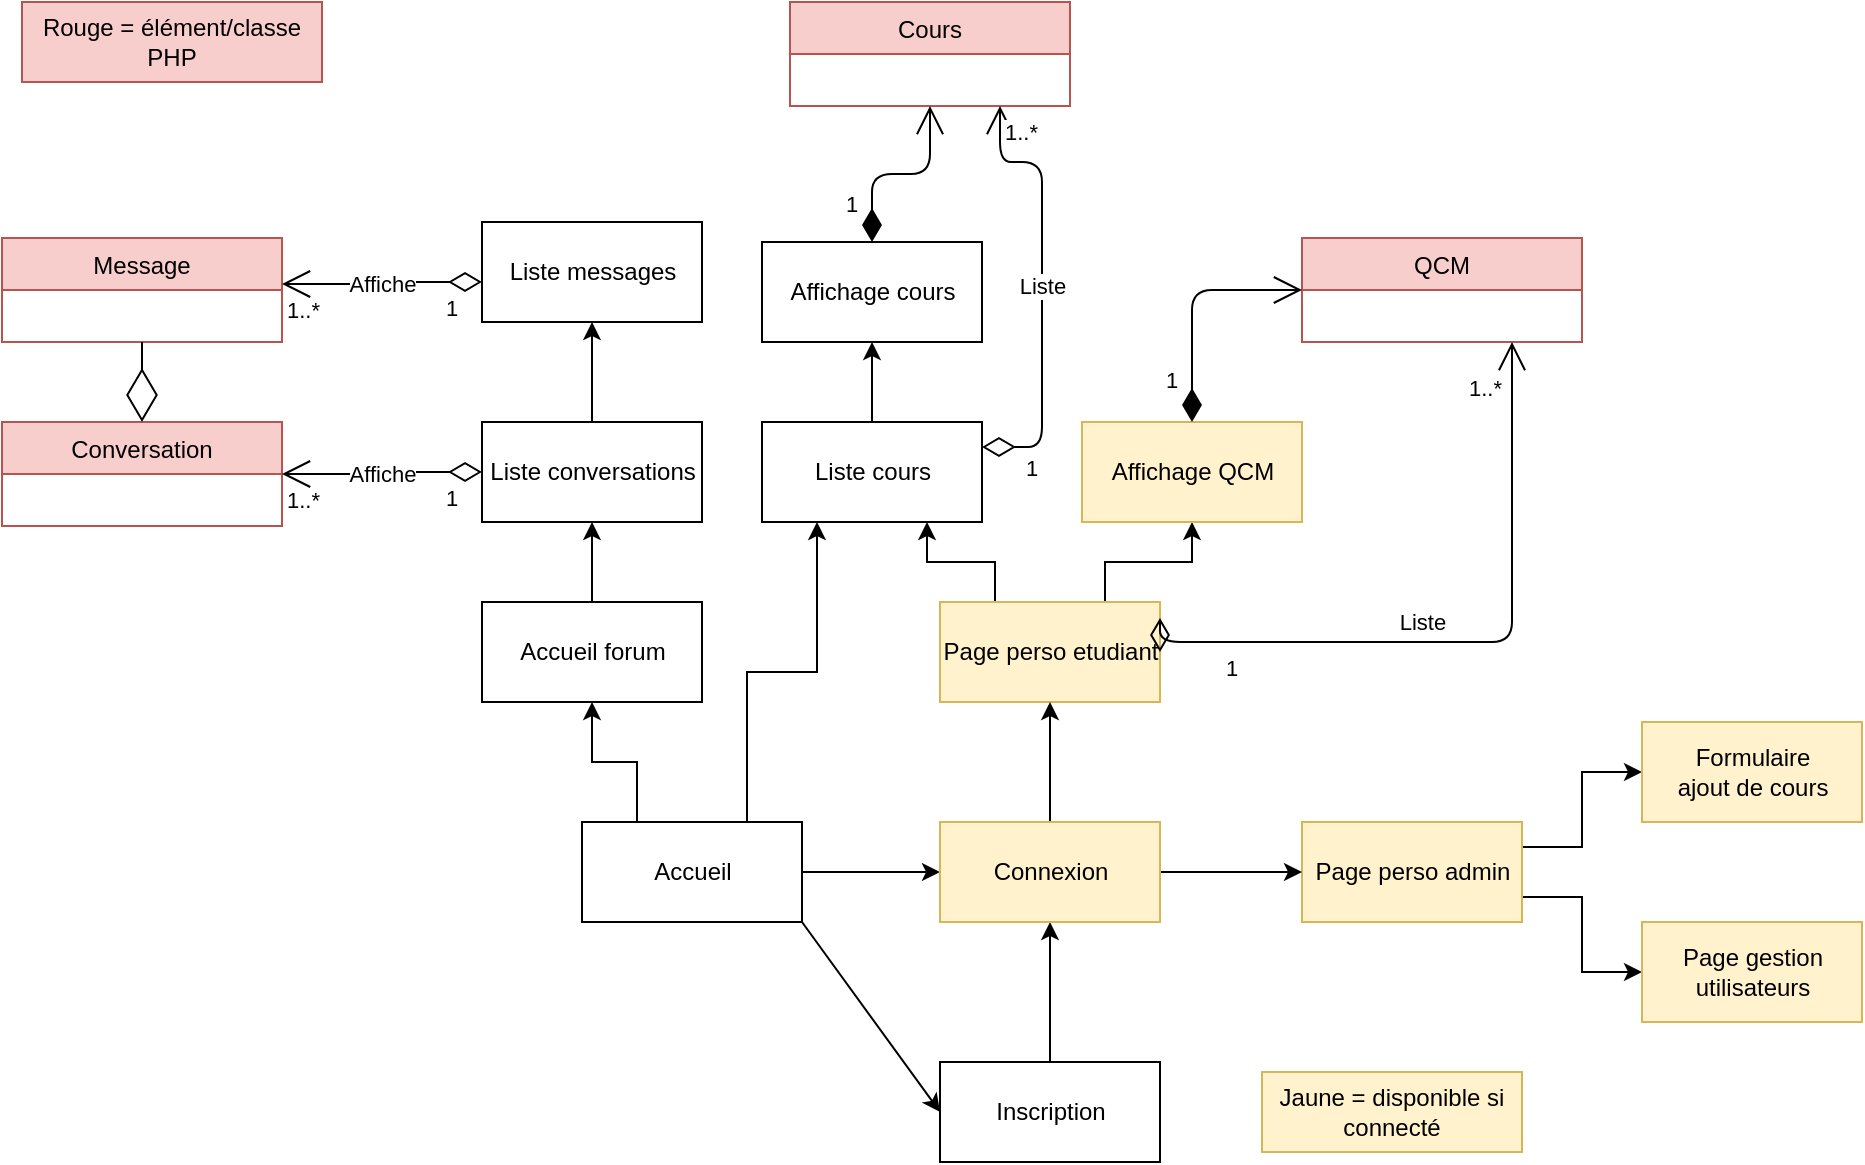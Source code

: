 <mxfile version="14.4.3" type="device"><diagram id="cuMOFNKOGwLlu7RJDLHL" name="Page-1"><mxGraphModel dx="1913" dy="1975" grid="1" gridSize="10" guides="1" tooltips="1" connect="1" arrows="1" fold="1" page="1" pageScale="1" pageWidth="827" pageHeight="1169" math="0" shadow="0"><root><mxCell id="0"/><mxCell id="1" parent="0"/><mxCell id="-OxOjpYNlgP6P-y8uiHE-9" style="edgeStyle=orthogonalEdgeStyle;rounded=0;orthogonalLoop=1;jettySize=auto;html=1;exitX=0.75;exitY=0;exitDx=0;exitDy=0;entryX=0.25;entryY=1;entryDx=0;entryDy=0;" parent="1" source="62p78KWy2ISBlU_11ku2-1" target="62p78KWy2ISBlU_11ku2-6" edge="1"><mxGeometry relative="1" as="geometry"/></mxCell><mxCell id="-OxOjpYNlgP6P-y8uiHE-13" style="edgeStyle=orthogonalEdgeStyle;rounded=0;orthogonalLoop=1;jettySize=auto;html=1;exitX=0.25;exitY=0;exitDx=0;exitDy=0;entryX=0.5;entryY=1;entryDx=0;entryDy=0;" parent="1" source="62p78KWy2ISBlU_11ku2-1" target="62p78KWy2ISBlU_11ku2-5" edge="1"><mxGeometry relative="1" as="geometry"/></mxCell><mxCell id="62p78KWy2ISBlU_11ku2-1" value="Accueil&lt;br&gt;" style="html=1;" parent="1" vertex="1"><mxGeometry x="240" y="270" width="110" height="50" as="geometry"/></mxCell><mxCell id="-OxOjpYNlgP6P-y8uiHE-18" style="edgeStyle=orthogonalEdgeStyle;rounded=0;orthogonalLoop=1;jettySize=auto;html=1;exitX=0.75;exitY=0;exitDx=0;exitDy=0;entryX=0.5;entryY=1;entryDx=0;entryDy=0;" parent="1" source="62p78KWy2ISBlU_11ku2-3" target="62p78KWy2ISBlU_11ku2-8" edge="1"><mxGeometry relative="1" as="geometry"/></mxCell><mxCell id="-OxOjpYNlgP6P-y8uiHE-19" style="edgeStyle=orthogonalEdgeStyle;rounded=0;orthogonalLoop=1;jettySize=auto;html=1;exitX=0.25;exitY=0;exitDx=0;exitDy=0;entryX=0.75;entryY=1;entryDx=0;entryDy=0;" parent="1" source="62p78KWy2ISBlU_11ku2-3" target="62p78KWy2ISBlU_11ku2-6" edge="1"><mxGeometry relative="1" as="geometry"/></mxCell><mxCell id="62p78KWy2ISBlU_11ku2-3" value="Page perso etudiant" style="html=1;fillColor=#fff2cc;strokeColor=#d6b656;" parent="1" vertex="1"><mxGeometry x="419" y="160" width="110" height="50" as="geometry"/></mxCell><mxCell id="-OxOjpYNlgP6P-y8uiHE-21" style="edgeStyle=orthogonalEdgeStyle;rounded=0;orthogonalLoop=1;jettySize=auto;html=1;exitX=1;exitY=0.25;exitDx=0;exitDy=0;entryX=0;entryY=0.5;entryDx=0;entryDy=0;" parent="1" source="62p78KWy2ISBlU_11ku2-4" target="62p78KWy2ISBlU_11ku2-11" edge="1"><mxGeometry relative="1" as="geometry"/></mxCell><mxCell id="-OxOjpYNlgP6P-y8uiHE-22" style="edgeStyle=orthogonalEdgeStyle;rounded=0;orthogonalLoop=1;jettySize=auto;html=1;exitX=1;exitY=0.75;exitDx=0;exitDy=0;entryX=0;entryY=0.5;entryDx=0;entryDy=0;" parent="1" source="62p78KWy2ISBlU_11ku2-4" target="62p78KWy2ISBlU_11ku2-12" edge="1"><mxGeometry relative="1" as="geometry"/></mxCell><mxCell id="62p78KWy2ISBlU_11ku2-4" value="Page perso admin" style="html=1;fillColor=#fff2cc;strokeColor=#d6b656;" parent="1" vertex="1"><mxGeometry x="600" y="270" width="110" height="50" as="geometry"/></mxCell><mxCell id="-OxOjpYNlgP6P-y8uiHE-14" style="edgeStyle=orthogonalEdgeStyle;rounded=0;orthogonalLoop=1;jettySize=auto;html=1;exitX=0.5;exitY=0;exitDx=0;exitDy=0;entryX=0.5;entryY=1;entryDx=0;entryDy=0;" parent="1" source="62p78KWy2ISBlU_11ku2-5" target="62p78KWy2ISBlU_11ku2-9" edge="1"><mxGeometry relative="1" as="geometry"/></mxCell><mxCell id="62p78KWy2ISBlU_11ku2-5" value="Accueil forum" style="html=1;" parent="1" vertex="1"><mxGeometry x="190" y="160" width="110" height="50" as="geometry"/></mxCell><mxCell id="-OxOjpYNlgP6P-y8uiHE-16" style="edgeStyle=orthogonalEdgeStyle;rounded=0;orthogonalLoop=1;jettySize=auto;html=1;exitX=0.5;exitY=0;exitDx=0;exitDy=0;entryX=0.5;entryY=1;entryDx=0;entryDy=0;" parent="1" source="62p78KWy2ISBlU_11ku2-6" target="62p78KWy2ISBlU_11ku2-7" edge="1"><mxGeometry relative="1" as="geometry"/></mxCell><mxCell id="62p78KWy2ISBlU_11ku2-6" value="Liste cours" style="html=1;" parent="1" vertex="1"><mxGeometry x="330" y="70" width="110" height="50" as="geometry"/></mxCell><mxCell id="62p78KWy2ISBlU_11ku2-7" value="Affichage cours" style="html=1;" parent="1" vertex="1"><mxGeometry x="330" y="-20" width="110" height="50" as="geometry"/></mxCell><mxCell id="62p78KWy2ISBlU_11ku2-8" value="Affichage QCM" style="html=1;fillColor=#fff2cc;strokeColor=#d6b656;" parent="1" vertex="1"><mxGeometry x="490" y="70" width="110" height="50" as="geometry"/></mxCell><mxCell id="-OxOjpYNlgP6P-y8uiHE-15" style="edgeStyle=orthogonalEdgeStyle;rounded=0;orthogonalLoop=1;jettySize=auto;html=1;exitX=0.5;exitY=0;exitDx=0;exitDy=0;entryX=0.5;entryY=1;entryDx=0;entryDy=0;" parent="1" source="62p78KWy2ISBlU_11ku2-9" target="62p78KWy2ISBlU_11ku2-10" edge="1"><mxGeometry relative="1" as="geometry"/></mxCell><mxCell id="62p78KWy2ISBlU_11ku2-9" value="Liste conversations" style="html=1;" parent="1" vertex="1"><mxGeometry x="190" y="70" width="110" height="50" as="geometry"/></mxCell><mxCell id="62p78KWy2ISBlU_11ku2-10" value="Liste messages" style="html=1;" parent="1" vertex="1"><mxGeometry x="190" y="-30" width="110" height="50" as="geometry"/></mxCell><mxCell id="62p78KWy2ISBlU_11ku2-11" value="Formulaire &lt;br&gt;ajout de cours" style="html=1;fillColor=#fff2cc;strokeColor=#d6b656;" parent="1" vertex="1"><mxGeometry x="770" y="220" width="110" height="50" as="geometry"/></mxCell><mxCell id="62p78KWy2ISBlU_11ku2-12" value="Page gestion &lt;br&gt;utilisateurs" style="html=1;fillColor=#fff2cc;strokeColor=#d6b656;" parent="1" vertex="1"><mxGeometry x="770" y="320" width="110" height="50" as="geometry"/></mxCell><mxCell id="-OxOjpYNlgP6P-y8uiHE-1" value="Inscription" style="html=1;" parent="1" vertex="1"><mxGeometry x="419" y="390" width="110" height="50" as="geometry"/></mxCell><mxCell id="-OxOjpYNlgP6P-y8uiHE-3" value="" style="endArrow=classic;html=1;exitX=1;exitY=0.5;exitDx=0;exitDy=0;entryX=0;entryY=0.5;entryDx=0;entryDy=0;" parent="1" source="62p78KWy2ISBlU_11ku2-1" target="-OxOjpYNlgP6P-y8uiHE-11" edge="1"><mxGeometry width="50" height="50" relative="1" as="geometry"><mxPoint x="330" y="220" as="sourcePoint"/><mxPoint x="414" y="295" as="targetPoint"/></mxGeometry></mxCell><mxCell id="-OxOjpYNlgP6P-y8uiHE-4" value="" style="endArrow=classic;html=1;exitX=1;exitY=1;exitDx=0;exitDy=0;entryX=0;entryY=0.5;entryDx=0;entryDy=0;" parent="1" source="62p78KWy2ISBlU_11ku2-1" target="-OxOjpYNlgP6P-y8uiHE-1" edge="1"><mxGeometry width="50" height="50" relative="1" as="geometry"><mxPoint x="360" y="305" as="sourcePoint"/><mxPoint x="424" y="305" as="targetPoint"/></mxGeometry></mxCell><mxCell id="-OxOjpYNlgP6P-y8uiHE-5" value="" style="endArrow=classic;html=1;exitX=0.5;exitY=0;exitDx=0;exitDy=0;entryX=0.5;entryY=1;entryDx=0;entryDy=0;" parent="1" source="-OxOjpYNlgP6P-y8uiHE-1" target="-OxOjpYNlgP6P-y8uiHE-11" edge="1"><mxGeometry width="50" height="50" relative="1" as="geometry"><mxPoint x="360" y="330" as="sourcePoint"/><mxPoint x="474.0" y="335" as="targetPoint"/></mxGeometry></mxCell><mxCell id="-OxOjpYNlgP6P-y8uiHE-17" style="edgeStyle=orthogonalEdgeStyle;rounded=0;orthogonalLoop=1;jettySize=auto;html=1;exitX=0.5;exitY=0;exitDx=0;exitDy=0;entryX=0.5;entryY=1;entryDx=0;entryDy=0;" parent="1" source="-OxOjpYNlgP6P-y8uiHE-11" target="62p78KWy2ISBlU_11ku2-3" edge="1"><mxGeometry relative="1" as="geometry"/></mxCell><mxCell id="-OxOjpYNlgP6P-y8uiHE-20" style="edgeStyle=orthogonalEdgeStyle;rounded=0;orthogonalLoop=1;jettySize=auto;html=1;exitX=1;exitY=0.5;exitDx=0;exitDy=0;entryX=0;entryY=0.5;entryDx=0;entryDy=0;" parent="1" source="-OxOjpYNlgP6P-y8uiHE-11" target="62p78KWy2ISBlU_11ku2-4" edge="1"><mxGeometry relative="1" as="geometry"/></mxCell><mxCell id="-OxOjpYNlgP6P-y8uiHE-11" value="Connexion" style="html=1;fillColor=#fff2cc;strokeColor=#d6b656;" parent="1" vertex="1"><mxGeometry x="419" y="270" width="110" height="50" as="geometry"/></mxCell><mxCell id="-OxOjpYNlgP6P-y8uiHE-41" value="Message" style="swimlane;fontStyle=0;childLayout=stackLayout;horizontal=1;startSize=26;fillColor=#f8cecc;horizontalStack=0;resizeParent=1;resizeParentMax=0;resizeLast=0;collapsible=1;marginBottom=0;strokeColor=#b85450;" parent="1" vertex="1"><mxGeometry x="-50" y="-22" width="140" height="52" as="geometry"/></mxCell><mxCell id="-OxOjpYNlgP6P-y8uiHE-45" value="Conversation" style="swimlane;fontStyle=0;childLayout=stackLayout;horizontal=1;startSize=26;fillColor=#f8cecc;horizontalStack=0;resizeParent=1;resizeParentMax=0;resizeLast=0;collapsible=1;marginBottom=0;strokeColor=#b85450;" parent="1" vertex="1"><mxGeometry x="-50" y="70" width="140" height="52" as="geometry"/></mxCell><mxCell id="-OxOjpYNlgP6P-y8uiHE-46" value="Cours" style="swimlane;fontStyle=0;childLayout=stackLayout;horizontal=1;startSize=26;fillColor=#f8cecc;horizontalStack=0;resizeParent=1;resizeParentMax=0;resizeLast=0;collapsible=1;marginBottom=0;strokeColor=#b85450;" parent="1" vertex="1"><mxGeometry x="344" y="-140" width="140" height="52" as="geometry"/></mxCell><mxCell id="-OxOjpYNlgP6P-y8uiHE-47" value="QCM" style="swimlane;fontStyle=0;childLayout=stackLayout;horizontal=1;startSize=26;fillColor=#f8cecc;horizontalStack=0;resizeParent=1;resizeParentMax=0;resizeLast=0;collapsible=1;marginBottom=0;strokeColor=#b85450;" parent="1" vertex="1"><mxGeometry x="600" y="-22" width="140" height="52" as="geometry"/></mxCell><mxCell id="-OxOjpYNlgP6P-y8uiHE-48" value="Affiche" style="endArrow=open;html=1;endSize=12;startArrow=diamondThin;startSize=14;startFill=0;edgeStyle=orthogonalEdgeStyle;exitX=0;exitY=0.5;exitDx=0;exitDy=0;entryX=1;entryY=0.5;entryDx=0;entryDy=0;" parent="1" source="62p78KWy2ISBlU_11ku2-9" target="-OxOjpYNlgP6P-y8uiHE-45" edge="1"><mxGeometry relative="1" as="geometry"><mxPoint x="40" y="250" as="sourcePoint"/><mxPoint x="200" y="250" as="targetPoint"/><Array as="points"><mxPoint x="140" y="95"/></Array></mxGeometry></mxCell><mxCell id="-OxOjpYNlgP6P-y8uiHE-49" value="1" style="edgeLabel;resizable=0;html=1;align=left;verticalAlign=top;" parent="-OxOjpYNlgP6P-y8uiHE-48" connectable="0" vertex="1"><mxGeometry x="-1" relative="1" as="geometry"><mxPoint x="-20" as="offset"/></mxGeometry></mxCell><mxCell id="-OxOjpYNlgP6P-y8uiHE-50" value="1..*" style="edgeLabel;resizable=0;html=1;align=right;verticalAlign=top;" parent="-OxOjpYNlgP6P-y8uiHE-48" connectable="0" vertex="1"><mxGeometry x="1" relative="1" as="geometry"><mxPoint x="19.83" as="offset"/></mxGeometry></mxCell><mxCell id="-OxOjpYNlgP6P-y8uiHE-52" value="Affiche" style="endArrow=open;html=1;endSize=12;startArrow=diamondThin;startSize=14;startFill=0;edgeStyle=orthogonalEdgeStyle;exitX=0;exitY=0.5;exitDx=0;exitDy=0;entryX=1;entryY=0.5;entryDx=0;entryDy=0;" parent="1" edge="1"><mxGeometry relative="1" as="geometry"><mxPoint x="190" y="-2.274e-13" as="sourcePoint"/><mxPoint x="90" y="1.0" as="targetPoint"/><Array as="points"><mxPoint x="140"/></Array></mxGeometry></mxCell><mxCell id="-OxOjpYNlgP6P-y8uiHE-53" value="1" style="edgeLabel;resizable=0;html=1;align=left;verticalAlign=top;" parent="-OxOjpYNlgP6P-y8uiHE-52" connectable="0" vertex="1"><mxGeometry x="-1" relative="1" as="geometry"><mxPoint x="-20" as="offset"/></mxGeometry></mxCell><mxCell id="-OxOjpYNlgP6P-y8uiHE-54" value="1..*" style="edgeLabel;resizable=0;html=1;align=right;verticalAlign=top;" parent="-OxOjpYNlgP6P-y8uiHE-52" connectable="0" vertex="1"><mxGeometry x="1" relative="1" as="geometry"><mxPoint x="19.83" as="offset"/></mxGeometry></mxCell><mxCell id="-OxOjpYNlgP6P-y8uiHE-55" value="" style="endArrow=diamondThin;endFill=0;endSize=24;html=1;entryX=0.5;entryY=0;entryDx=0;entryDy=0;exitX=0.5;exitY=1;exitDx=0;exitDy=0;" parent="1" source="-OxOjpYNlgP6P-y8uiHE-41" target="-OxOjpYNlgP6P-y8uiHE-45" edge="1"><mxGeometry width="160" relative="1" as="geometry"><mxPoint x="-90" y="200" as="sourcePoint"/><mxPoint x="70" y="200" as="targetPoint"/></mxGeometry></mxCell><mxCell id="-OxOjpYNlgP6P-y8uiHE-56" value="Liste" style="endArrow=open;html=1;endSize=12;startArrow=diamondThin;startSize=14;startFill=0;edgeStyle=orthogonalEdgeStyle;exitX=1;exitY=0.25;exitDx=0;exitDy=0;entryX=0.75;entryY=1;entryDx=0;entryDy=0;" parent="1" source="62p78KWy2ISBlU_11ku2-6" target="-OxOjpYNlgP6P-y8uiHE-46" edge="1"><mxGeometry relative="1" as="geometry"><mxPoint x="650" y="-88.0" as="sourcePoint"/><mxPoint x="550" y="-87.0" as="targetPoint"/><Array as="points"><mxPoint x="470" y="83"/><mxPoint x="470" y="-60"/><mxPoint x="449" y="-60"/></Array></mxGeometry></mxCell><mxCell id="-OxOjpYNlgP6P-y8uiHE-57" value="1" style="edgeLabel;resizable=0;html=1;align=left;verticalAlign=top;" parent="-OxOjpYNlgP6P-y8uiHE-56" connectable="0" vertex="1"><mxGeometry x="-1" relative="1" as="geometry"><mxPoint x="20" y="-2.5" as="offset"/></mxGeometry></mxCell><mxCell id="-OxOjpYNlgP6P-y8uiHE-58" value="1..*" style="edgeLabel;resizable=0;html=1;align=right;verticalAlign=top;" parent="-OxOjpYNlgP6P-y8uiHE-56" connectable="0" vertex="1"><mxGeometry x="1" relative="1" as="geometry"><mxPoint x="19.83" as="offset"/></mxGeometry></mxCell><mxCell id="-OxOjpYNlgP6P-y8uiHE-59" value="1" style="endArrow=open;html=1;endSize=12;startArrow=diamondThin;startSize=14;startFill=1;edgeStyle=orthogonalEdgeStyle;align=left;verticalAlign=bottom;entryX=0.5;entryY=1;entryDx=0;entryDy=0;exitX=0.5;exitY=0;exitDx=0;exitDy=0;" parent="1" source="62p78KWy2ISBlU_11ku2-7" target="-OxOjpYNlgP6P-y8uiHE-46" edge="1"><mxGeometry x="-0.794" y="15" relative="1" as="geometry"><mxPoint x="140" y="-60" as="sourcePoint"/><mxPoint x="300" y="-60" as="targetPoint"/><mxPoint as="offset"/></mxGeometry></mxCell><mxCell id="-OxOjpYNlgP6P-y8uiHE-60" value="1" style="endArrow=open;html=1;endSize=12;startArrow=diamondThin;startSize=14;startFill=1;edgeStyle=orthogonalEdgeStyle;align=left;verticalAlign=bottom;entryX=0;entryY=0.5;entryDx=0;entryDy=0;exitX=0.5;exitY=0;exitDx=0;exitDy=0;" parent="1" source="62p78KWy2ISBlU_11ku2-8" target="-OxOjpYNlgP6P-y8uiHE-47" edge="1"><mxGeometry x="-0.794" y="15" relative="1" as="geometry"><mxPoint x="395" y="-10.0" as="sourcePoint"/><mxPoint x="424" y="-78" as="targetPoint"/><mxPoint as="offset"/></mxGeometry></mxCell><mxCell id="-OxOjpYNlgP6P-y8uiHE-62" value="Liste" style="endArrow=open;html=1;endSize=12;startArrow=diamondThin;startSize=14;startFill=0;edgeStyle=orthogonalEdgeStyle;exitX=1;exitY=0.5;exitDx=0;exitDy=0;entryX=0.75;entryY=1;entryDx=0;entryDy=0;" parent="1" source="62p78KWy2ISBlU_11ku2-3" target="-OxOjpYNlgP6P-y8uiHE-47" edge="1"><mxGeometry x="-0.178" y="10" relative="1" as="geometry"><mxPoint x="200" y="105.0" as="sourcePoint"/><mxPoint x="100" y="106.0" as="targetPoint"/><Array as="points"><mxPoint x="529" y="180"/><mxPoint x="705" y="180"/></Array><mxPoint as="offset"/></mxGeometry></mxCell><mxCell id="-OxOjpYNlgP6P-y8uiHE-63" value="1" style="edgeLabel;resizable=0;html=1;align=left;verticalAlign=top;" parent="-OxOjpYNlgP6P-y8uiHE-62" connectable="0" vertex="1"><mxGeometry x="-1" relative="1" as="geometry"><mxPoint x="31" y="-5" as="offset"/></mxGeometry></mxCell><mxCell id="-OxOjpYNlgP6P-y8uiHE-64" value="1..*" style="edgeLabel;resizable=0;html=1;align=right;verticalAlign=top;" parent="-OxOjpYNlgP6P-y8uiHE-62" connectable="0" vertex="1"><mxGeometry x="1" relative="1" as="geometry"><mxPoint x="-5" y="9.83" as="offset"/></mxGeometry></mxCell><mxCell id="3NrBqytyNy_HSok6ayfc-1" value="Jaune = disponible si connecté" style="text;html=1;strokeColor=#d6b656;fillColor=#fff2cc;align=center;verticalAlign=middle;whiteSpace=wrap;rounded=0;" vertex="1" parent="1"><mxGeometry x="580" y="395" width="130" height="40" as="geometry"/></mxCell><mxCell id="3NrBqytyNy_HSok6ayfc-2" value="Rouge = élément/classe PHP" style="text;html=1;strokeColor=#b85450;fillColor=#f8cecc;align=center;verticalAlign=middle;whiteSpace=wrap;rounded=0;" vertex="1" parent="1"><mxGeometry x="-40" y="-140" width="150" height="40" as="geometry"/></mxCell></root></mxGraphModel></diagram></mxfile>